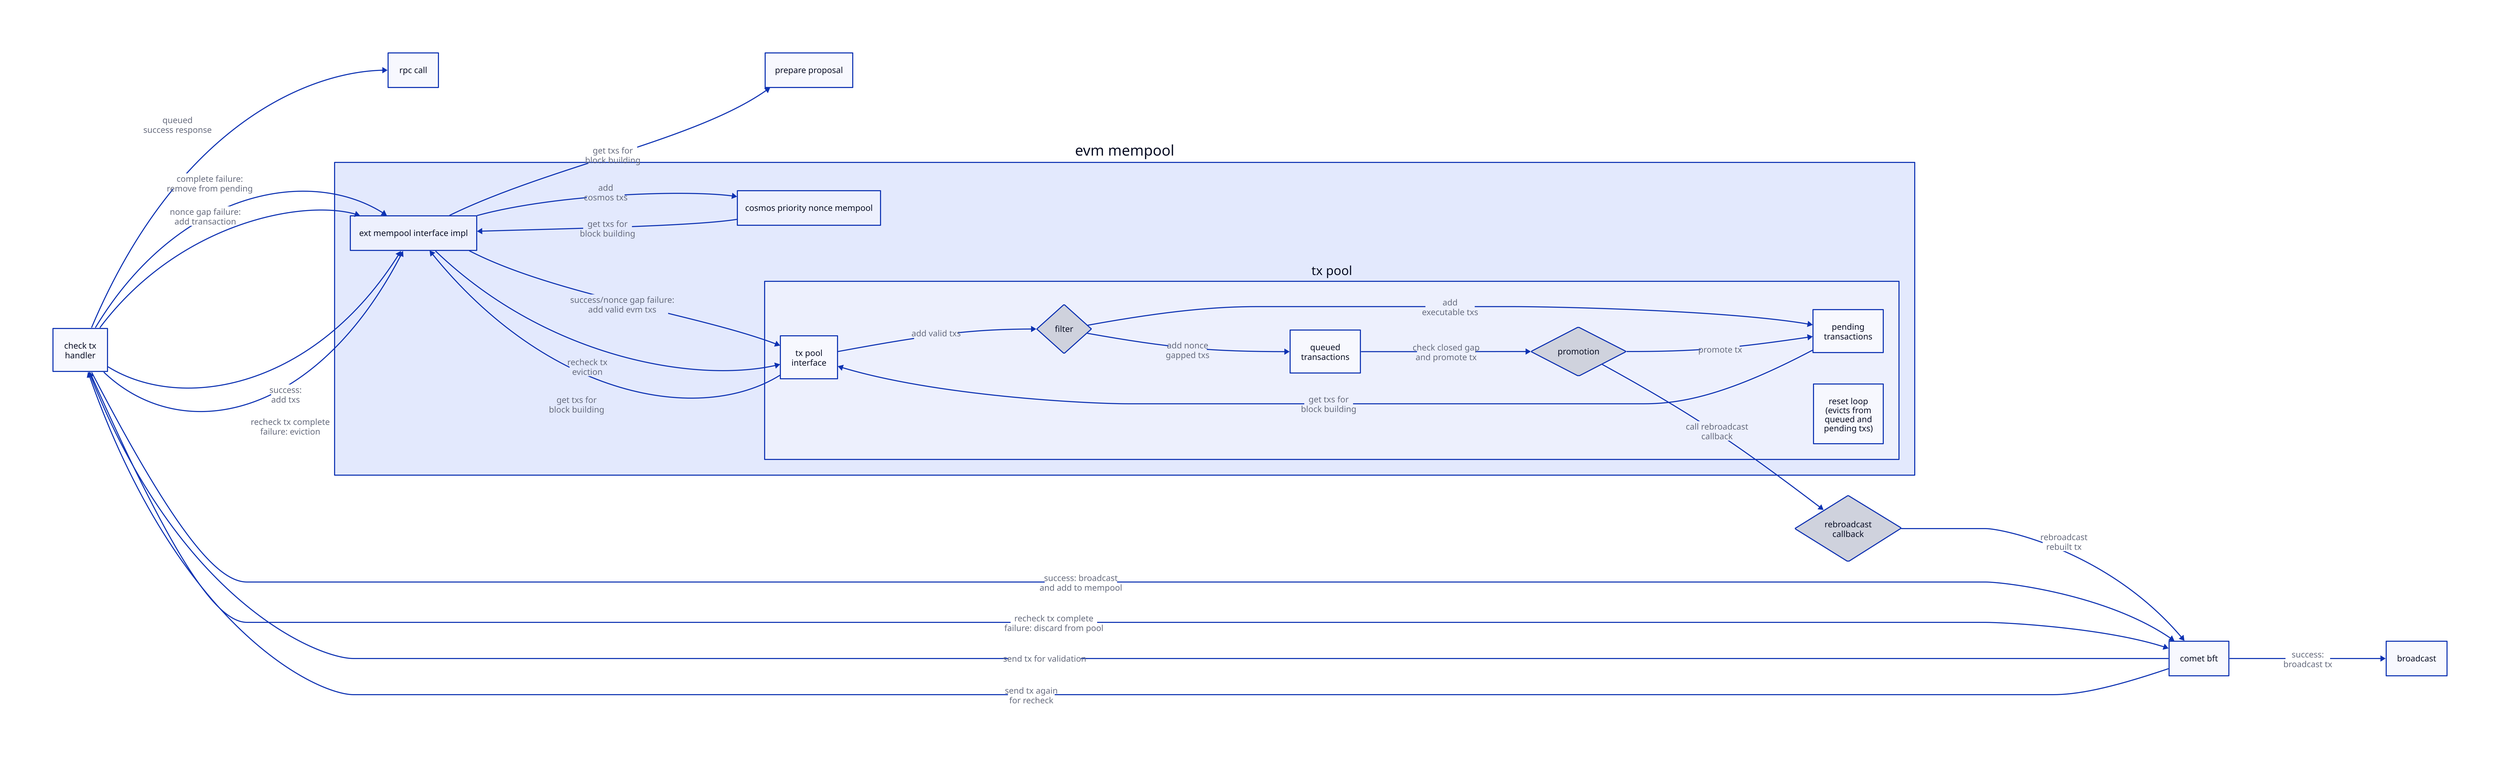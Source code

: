 direction: right

# entities
prepare proposal
check tx\nhandler
comet bft
rpc call
broadcast
rebroadcast\ncallback: { shape: diamond }
evm mempool: {
    direction: up

    # entities
    ext mempool interface impl
    cosmos priority nonce mempool
    tx pool: {
        direction: up

        # entities
        queued\ntransactions
        pending\ntransactions
        tx pool\ninterface
        reset loop\n(evicts from\nqueued and\npending txs)
        promotion: {shape: diamond }
        filter: { shape: diamond }
        
        # edges
        filter -> queued\ntransactions: add nonce\ngapped txs
        filter -> pending\ntransactions: add\nexecutable txs
        promotion -> pending\ntransactions: promote tx
        queued\ntransactions -> promotion: check closed gap\nand promote tx
        pending\ntransactions -> tx pool\ninterface: get txs for\nblock building
        tx pool\ninterface -> filter: add valid txs
    }
    
    # edges
    tx pool.tx pool\ninterface -> ext mempool interface impl: get txs for\nblock building
    
    cosmos priority nonce mempool -> ext mempool interface impl: get txs for\nblock building

    ext mempool interface impl -> tx pool.tx pool\ninterface: success/nonce gap failure:\nadd valid evm txs
    ext mempool interface impl -> tx pool.tx pool\ninterface: recheck tx\neviction
    ext mempool interface impl -> cosmos priority nonce mempool: add\ncosmos txs
}

# edges
rebroadcast\ncallback -> comet bft: rebroadcast\nrebuilt tx

evm mempool.tx pool.promotion -> rebroadcast\ncallback: call rebroadcast\ncallback
evm mempool.ext mempool interface impl -> prepare proposal: get txs for\nblock building

comet bft -> broadcast: success:\nbroadcast tx
comet bft -> check tx\nhandler: send tx for validation
comet bft -> check tx\nhandler: send tx again\nfor recheck

check tx\nhandler -> rpc call: queued\nsuccess response
check tx\nhandler -> comet bft: success: broadcast\nand add to mempool
check tx\nhandler -> comet bft: recheck tx complete\nfailure: discard from pool
check tx\nhandler -> evm mempool.ext mempool interface impl: complete failure:\nremove from pending
check tx\nhandler -> evm mempool.ext mempool interface impl: nonce gap failure:\nadd transaction
check tx\nhandler -> evm mempool.ext mempool interface impl: success:\nadd txs
check tx\nhandler -> evm mempool.ext mempool interface impl: recheck tx complete\nfailure: eviction